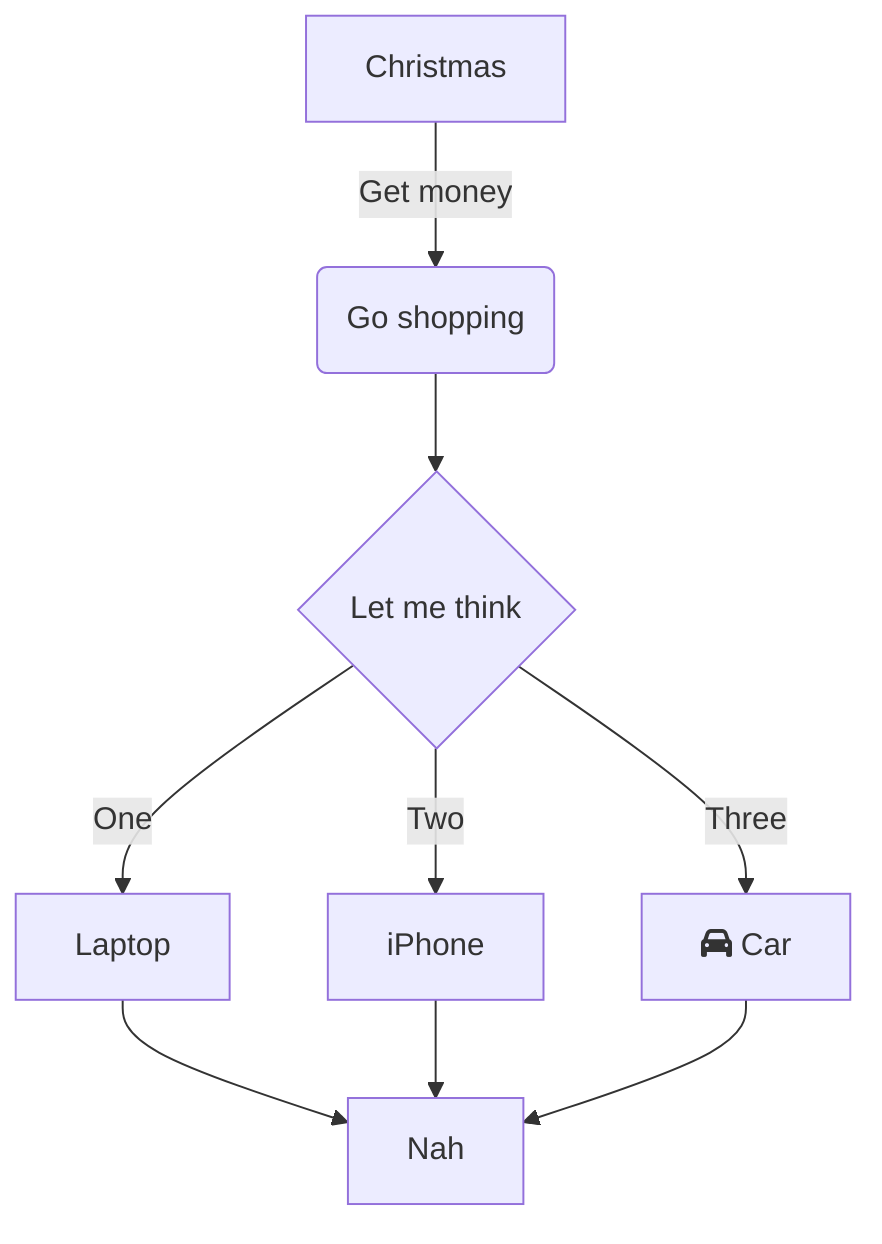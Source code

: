 graph TD
	A[Christmas] -->|Get money| B(Go shopping)
	B --> C{Let me think}
	C -->|One| D[Laptop]
	C -->|Two| E[iPhone]
	C -->|Three| F[fa:fa-car Car]
	D & E & F --> G[Nah]